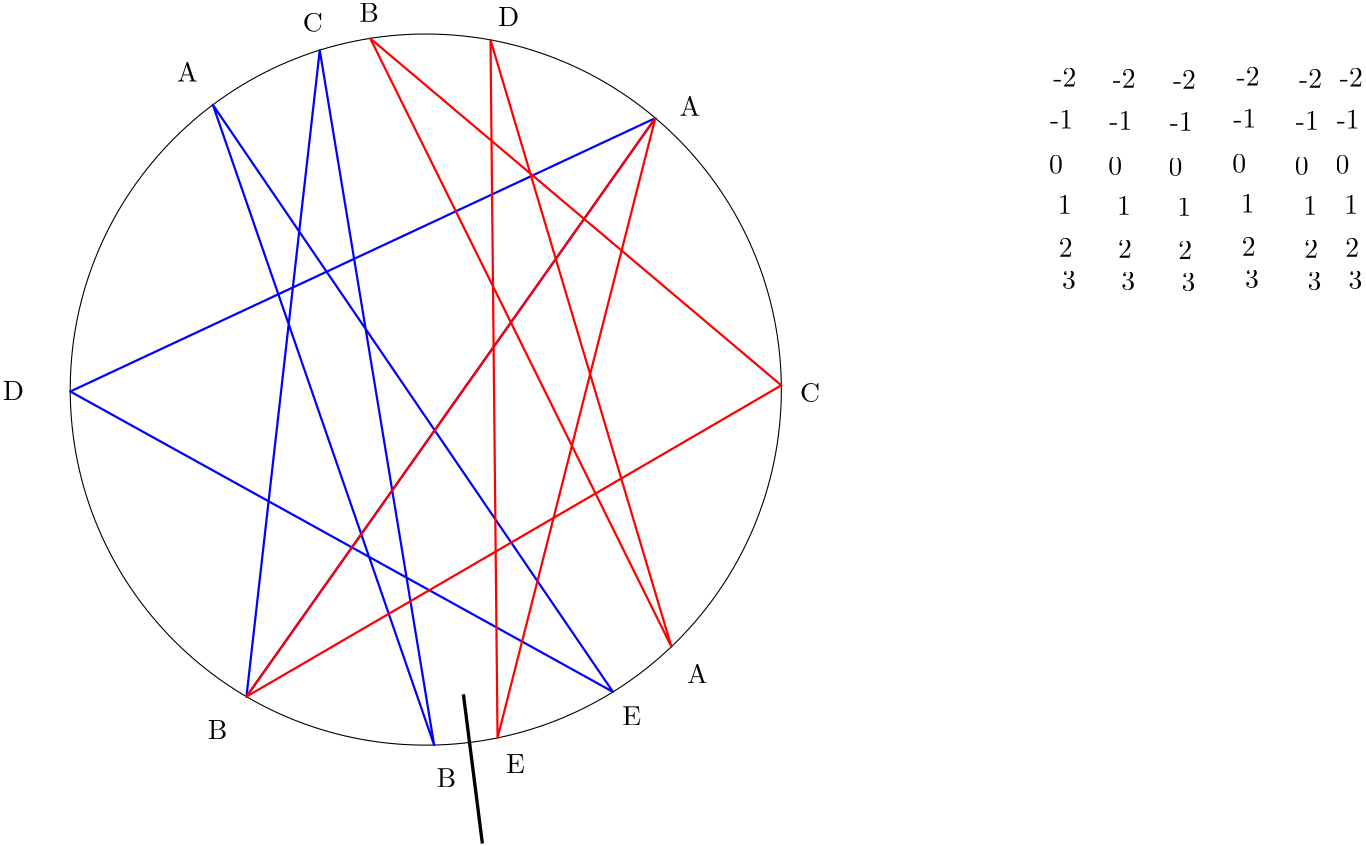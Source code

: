 <?xml version="1.0"?>
<!DOCTYPE ipe SYSTEM "ipe.dtd">
<ipe version="70206" creator="Ipe 7.2.7">
<info created="D:20181029193407" modified="D:20181106230031"/>
<ipestyle name="basic">
<symbol name="arrow/arc(spx)">
<path stroke="sym-stroke" fill="sym-stroke" pen="sym-pen">
0 0 m
-1 0.333 l
-1 -0.333 l
h
</path>
</symbol>
<symbol name="arrow/farc(spx)">
<path stroke="sym-stroke" fill="white" pen="sym-pen">
0 0 m
-1 0.333 l
-1 -0.333 l
h
</path>
</symbol>
<symbol name="arrow/ptarc(spx)">
<path stroke="sym-stroke" fill="sym-stroke" pen="sym-pen">
0 0 m
-1 0.333 l
-0.8 0 l
-1 -0.333 l
h
</path>
</symbol>
<symbol name="arrow/fptarc(spx)">
<path stroke="sym-stroke" fill="white" pen="sym-pen">
0 0 m
-1 0.333 l
-0.8 0 l
-1 -0.333 l
h
</path>
</symbol>
<symbol name="mark/circle(sx)" transformations="translations">
<path fill="sym-stroke">
0.6 0 0 0.6 0 0 e
0.4 0 0 0.4 0 0 e
</path>
</symbol>
<symbol name="mark/disk(sx)" transformations="translations">
<path fill="sym-stroke">
0.6 0 0 0.6 0 0 e
</path>
</symbol>
<symbol name="mark/fdisk(sfx)" transformations="translations">
<group>
<path fill="sym-fill">
0.5 0 0 0.5 0 0 e
</path>
<path fill="sym-stroke" fillrule="eofill">
0.6 0 0 0.6 0 0 e
0.4 0 0 0.4 0 0 e
</path>
</group>
</symbol>
<symbol name="mark/box(sx)" transformations="translations">
<path fill="sym-stroke" fillrule="eofill">
-0.6 -0.6 m
0.6 -0.6 l
0.6 0.6 l
-0.6 0.6 l
h
-0.4 -0.4 m
0.4 -0.4 l
0.4 0.4 l
-0.4 0.4 l
h
</path>
</symbol>
<symbol name="mark/square(sx)" transformations="translations">
<path fill="sym-stroke">
-0.6 -0.6 m
0.6 -0.6 l
0.6 0.6 l
-0.6 0.6 l
h
</path>
</symbol>
<symbol name="mark/fsquare(sfx)" transformations="translations">
<group>
<path fill="sym-fill">
-0.5 -0.5 m
0.5 -0.5 l
0.5 0.5 l
-0.5 0.5 l
h
</path>
<path fill="sym-stroke" fillrule="eofill">
-0.6 -0.6 m
0.6 -0.6 l
0.6 0.6 l
-0.6 0.6 l
h
-0.4 -0.4 m
0.4 -0.4 l
0.4 0.4 l
-0.4 0.4 l
h
</path>
</group>
</symbol>
<symbol name="mark/cross(sx)" transformations="translations">
<group>
<path fill="sym-stroke">
-0.43 -0.57 m
0.57 0.43 l
0.43 0.57 l
-0.57 -0.43 l
h
</path>
<path fill="sym-stroke">
-0.43 0.57 m
0.57 -0.43 l
0.43 -0.57 l
-0.57 0.43 l
h
</path>
</group>
</symbol>
<symbol name="arrow/fnormal(spx)">
<path stroke="sym-stroke" fill="white" pen="sym-pen">
0 0 m
-1 0.333 l
-1 -0.333 l
h
</path>
</symbol>
<symbol name="arrow/pointed(spx)">
<path stroke="sym-stroke" fill="sym-stroke" pen="sym-pen">
0 0 m
-1 0.333 l
-0.8 0 l
-1 -0.333 l
h
</path>
</symbol>
<symbol name="arrow/fpointed(spx)">
<path stroke="sym-stroke" fill="white" pen="sym-pen">
0 0 m
-1 0.333 l
-0.8 0 l
-1 -0.333 l
h
</path>
</symbol>
<symbol name="arrow/linear(spx)">
<path stroke="sym-stroke" pen="sym-pen">
-1 0.333 m
0 0 l
-1 -0.333 l
</path>
</symbol>
<symbol name="arrow/fdouble(spx)">
<path stroke="sym-stroke" fill="white" pen="sym-pen">
0 0 m
-1 0.333 l
-1 -0.333 l
h
-1 0 m
-2 0.333 l
-2 -0.333 l
h
</path>
</symbol>
<symbol name="arrow/double(spx)">
<path stroke="sym-stroke" fill="sym-stroke" pen="sym-pen">
0 0 m
-1 0.333 l
-1 -0.333 l
h
-1 0 m
-2 0.333 l
-2 -0.333 l
h
</path>
</symbol>
<pen name="heavier" value="0.8"/>
<pen name="fat" value="1.2"/>
<pen name="ultrafat" value="2"/>
<symbolsize name="large" value="5"/>
<symbolsize name="small" value="2"/>
<symbolsize name="tiny" value="1.1"/>
<arrowsize name="large" value="10"/>
<arrowsize name="small" value="5"/>
<arrowsize name="tiny" value="3"/>
<color name="red" value="1 0 0"/>
<color name="green" value="0 1 0"/>
<color name="blue" value="0 0 1"/>
<color name="yellow" value="1 1 0"/>
<color name="orange" value="1 0.647 0"/>
<color name="gold" value="1 0.843 0"/>
<color name="purple" value="0.627 0.125 0.941"/>
<color name="gray" value="0.745"/>
<color name="brown" value="0.647 0.165 0.165"/>
<color name="navy" value="0 0 0.502"/>
<color name="pink" value="1 0.753 0.796"/>
<color name="seagreen" value="0.18 0.545 0.341"/>
<color name="turquoise" value="0.251 0.878 0.816"/>
<color name="violet" value="0.933 0.51 0.933"/>
<color name="darkblue" value="0 0 0.545"/>
<color name="darkcyan" value="0 0.545 0.545"/>
<color name="darkgray" value="0.663"/>
<color name="darkgreen" value="0 0.392 0"/>
<color name="darkmagenta" value="0.545 0 0.545"/>
<color name="darkorange" value="1 0.549 0"/>
<color name="darkred" value="0.545 0 0"/>
<color name="lightblue" value="0.678 0.847 0.902"/>
<color name="lightcyan" value="0.878 1 1"/>
<color name="lightgray" value="0.827"/>
<color name="lightgreen" value="0.565 0.933 0.565"/>
<color name="lightyellow" value="1 1 0.878"/>
<dashstyle name="dashed" value="[4] 0"/>
<dashstyle name="dotted" value="[1 3] 0"/>
<dashstyle name="dash dotted" value="[4 2 1 2] 0"/>
<dashstyle name="dash dot dotted" value="[4 2 1 2 1 2] 0"/>
<textsize name="large" value="\large"/>
<textsize name="Large" value="\Large"/>
<textsize name="LARGE" value="\LARGE"/>
<textsize name="huge" value="\huge"/>
<textsize name="Huge" value="\Huge"/>
<textsize name="small" value="\small"/>
<textsize name="footnote" value="\footnotesize"/>
<textsize name="tiny" value="\tiny"/>
<textstyle name="center" begin="\begin{center}" end="\end{center}"/>
<textstyle name="itemize" begin="\begin{itemize}" end="\end{itemize}"/>
<textstyle name="item" begin="\begin{itemize}\item{}" end="\end{itemize}"/>
<gridsize name="4 pts" value="4"/>
<gridsize name="8 pts (~3 mm)" value="8"/>
<gridsize name="16 pts (~6 mm)" value="16"/>
<gridsize name="32 pts (~12 mm)" value="32"/>
<gridsize name="10 pts (~3.5 mm)" value="10"/>
<gridsize name="20 pts (~7 mm)" value="20"/>
<gridsize name="14 pts (~5 mm)" value="14"/>
<gridsize name="28 pts (~10 mm)" value="28"/>
<gridsize name="56 pts (~20 mm)" value="56"/>
<anglesize name="90 deg" value="90"/>
<anglesize name="60 deg" value="60"/>
<anglesize name="45 deg" value="45"/>
<anglesize name="30 deg" value="30"/>
<anglesize name="22.5 deg" value="22.5"/>
<opacity name="10%" value="0.1"/>
<opacity name="30%" value="0.3"/>
<opacity name="50%" value="0.5"/>
<opacity name="75%" value="0.75"/>
<tiling name="falling" angle="-60" step="4" width="1"/>
<tiling name="rising" angle="30" step="4" width="1"/>
</ipestyle>
<page>
<layer name="alpha"/>
<view layers="alpha" active="alpha"/>
<path layer="alpha" stroke="black">
128 0 0 128 256 384 e
</path>
<path stroke="blue" pen="heavier">
128.002 383.315 m
338.641 481.747 l
191.44 273.474 l
217.832 506.177 l
258.997 256.035 l
179.347 486.51 l
323.384 275.173 l
h
</path>
<text matrix="1 0 0 1 92.2934 -42.6566" transformations="translations" pos="255.047 525.214" stroke="black" type="label" width="7.472" height="6.808" depth="0" valign="baseline">A</text>
<text matrix="1 0 0 1 -78.7209 -268.737" transformations="translations" pos="256.269 526.986" stroke="black" type="label" width="7.057" height="6.808" depth="0" valign="baseline">B</text>
<text matrix="1 0 0 1 98.3775 -148.258" transformations="translations" pos="292.31 527.828" stroke="black" type="label" width="7.195" height="6.808" depth="0" valign="baseline">C</text>
<text matrix="1 0 0 1 -88.5849 -30.3473" transformations="translations" pos="255.047 525.214" stroke="black" type="label" width="7.472" height="6.808" depth="0" valign="baseline">A</text>
<text matrix="1 0 0 1 3.62604 -286.12" transformations="translations" pos="256.269 526.986" stroke="black" type="label" width="7.057" height="6.808" depth="0" valign="baseline">B</text>
<text matrix="1 0 0 1 -30.4527 -10.6112" transformations="translations" pos="312.475 525.501" stroke="black" type="label" width="7.61" height="6.808" depth="0" valign="baseline">D</text>
<text matrix="1 0 0 1 94.9568 -246.977" transformations="translations" pos="255.047 525.214" stroke="black" type="label" width="7.472" height="6.808" depth="0" valign="baseline">A</text>
<text matrix="1 0 0 1 -24.1942 -10.544" transformations="translations" pos="256.269 526.986" stroke="black" type="label" width="7.057" height="6.808" depth="0" valign="baseline">B</text>
<text matrix="1 0 0 1 -80.6372 -14.9762" transformations="translations" pos="292.31 527.828" stroke="black" type="label" width="7.195" height="6.808" depth="0" valign="baseline">C</text>
<text matrix="1 0 0 1 -208.76 -145.288" transformations="translations" pos="312.475 525.501" stroke="black" type="label" width="7.61" height="6.808" depth="0" valign="baseline">D</text>
<path stroke="red" pen="heavier">
383.991 385.526 m
236.003 510.428 l
344.416 291.444 l
279.296 509.862 l
281.83 258.633 l
338.641 481.747 l
191.44 273.474 l
h
</path>
<text transformations="translations" pos="480.366 461.672" stroke="black" type="label" width="4.981" height="6.42" depth="0" valign="baseline">0</text>
<text transformations="translations" pos="483.468 447.323" stroke="black" type="label" width="4.981" height="6.42" depth="0" valign="baseline">1</text>
<text transformations="translations" pos="483.856 431.812" stroke="black" type="label" width="4.981" height="6.42" depth="0" valign="baseline">2</text>
<text transformations="translations" pos="480.754 477.959" stroke="black" type="label" width="8.302" height="6.42" depth="0" valign="baseline">-1</text>
<text transformations="translations" pos="481.917 493.082" stroke="black" type="label" width="8.302" height="6.42" depth="0" valign="baseline">-2</text>
<text transformations="translations" pos="485.02 420.178" stroke="black" type="label" width="4.981" height="6.42" depth="0" valign="baseline">3</text>
<text matrix="1 0 0 1 21.3285 -0.38791" transformations="translations" pos="480.366 461.672" stroke="black" type="label" width="4.981" height="6.42" depth="0" valign="baseline">0</text>
<text matrix="1 0 0 1 21.3285 -0.38791" transformations="translations" pos="483.468 447.323" stroke="black" type="label" width="4.981" height="6.42" depth="0" valign="baseline">1</text>
<text matrix="1 0 0 1 21.3285 -0.38791" transformations="translations" pos="483.856 431.812" stroke="black" type="label" width="4.981" height="6.42" depth="0" valign="baseline">2</text>
<text matrix="1 0 0 1 21.3285 -0.38791" transformations="translations" pos="480.754 477.959" stroke="black" type="label" width="8.302" height="6.42" depth="0" valign="baseline">-1</text>
<text matrix="1 0 0 1 21.3285 -0.38791" transformations="translations" pos="481.917 493.082" stroke="black" type="label" width="8.302" height="6.42" depth="0" valign="baseline">-2</text>
<text matrix="1 0 0 1 21.3285 -0.38791" transformations="translations" pos="485.02 420.178" stroke="black" type="label" width="4.981" height="6.42" depth="0" valign="baseline">3</text>
<text matrix="1 0 0 1 43.0446 -0.775698" transformations="translations" pos="480.366 461.672" stroke="black" type="label" width="4.981" height="6.42" depth="0" valign="baseline">0</text>
<text matrix="1 0 0 1 43.0446 -0.775698" transformations="translations" pos="483.468 447.323" stroke="black" type="label" width="4.981" height="6.42" depth="0" valign="baseline">1</text>
<text matrix="1 0 0 1 43.0446 -0.775698" transformations="translations" pos="483.856 431.812" stroke="black" type="label" width="4.981" height="6.42" depth="0" valign="baseline">2</text>
<text matrix="1 0 0 1 43.0446 -0.775698" transformations="translations" pos="480.754 477.959" stroke="black" type="label" width="8.302" height="6.42" depth="0" valign="baseline">-1</text>
<text matrix="1 0 0 1 43.0446 -0.775698" transformations="translations" pos="481.917 493.082" stroke="black" type="label" width="8.302" height="6.42" depth="0" valign="baseline">-2</text>
<text matrix="1 0 0 1 43.0446 -0.775698" transformations="translations" pos="485.02 420.178" stroke="black" type="label" width="4.981" height="6.42" depth="0" valign="baseline">3</text>
<text matrix="1 0 0 1 65.9241 0.387665" transformations="translations" pos="480.366 461.672" stroke="black" type="label" width="4.981" height="6.42" depth="0" valign="baseline">0</text>
<text matrix="1 0 0 1 65.9241 0.387665" transformations="translations" pos="483.468 447.323" stroke="black" type="label" width="4.981" height="6.42" depth="0" valign="baseline">1</text>
<text matrix="1 0 0 1 65.9241 0.387665" transformations="translations" pos="483.856 431.812" stroke="black" type="label" width="4.981" height="6.42" depth="0" valign="baseline">2</text>
<text matrix="1 0 0 1 65.9241 0.387665" transformations="translations" pos="480.754 477.959" stroke="black" type="label" width="8.302" height="6.42" depth="0" valign="baseline">-1</text>
<text matrix="1 0 0 1 65.9241 0.387665" transformations="translations" pos="481.917 493.082" stroke="black" type="label" width="8.302" height="6.42" depth="0" valign="baseline">-2</text>
<text matrix="1 0 0 1 65.9241 0.387665" transformations="translations" pos="485.02 420.178" stroke="black" type="label" width="4.981" height="6.42" depth="0" valign="baseline">3</text>
<text matrix="1 0 0 1 88.4158 -0.38791" transformations="translations" pos="480.366 461.672" stroke="black" type="label" width="4.981" height="6.42" depth="0" valign="baseline">0</text>
<text matrix="1 0 0 1 88.4158 -0.38791" transformations="translations" pos="483.468 447.323" stroke="black" type="label" width="4.981" height="6.42" depth="0" valign="baseline">1</text>
<text matrix="1 0 0 1 88.4158 -0.38791" transformations="translations" pos="483.856 431.812" stroke="black" type="label" width="4.981" height="6.42" depth="0" valign="baseline">2</text>
<text matrix="1 0 0 1 88.4158 -0.38791" transformations="translations" pos="480.754 477.959" stroke="black" type="label" width="8.302" height="6.42" depth="0" valign="baseline">-1</text>
<text matrix="1 0 0 1 88.4158 -0.38791" transformations="translations" pos="481.917 493.082" stroke="black" type="label" width="8.302" height="6.42" depth="0" valign="baseline">-2</text>
<text matrix="1 0 0 1 88.4158 -0.38791" transformations="translations" pos="485.02 420.178" stroke="black" type="label" width="4.981" height="6.42" depth="0" valign="baseline">3</text>
<text matrix="1 0 0 1 103.152 -0.00012239" transformations="translations" pos="480.366 461.672" stroke="black" type="label" width="4.981" height="6.42" depth="0" valign="baseline">0</text>
<text matrix="1 0 0 1 103.152 -0.00012239" transformations="translations" pos="483.468 447.323" stroke="black" type="label" width="4.981" height="6.42" depth="0" valign="baseline">1</text>
<text matrix="1 0 0 1 103.152 -0.00012239" transformations="translations" pos="483.856 431.812" stroke="black" type="label" width="4.981" height="6.42" depth="0" valign="baseline">2</text>
<text matrix="1 0 0 1 103.152 -0.00012239" transformations="translations" pos="480.754 477.959" stroke="black" type="label" width="8.302" height="6.42" depth="0" valign="baseline">-1</text>
<text matrix="1 0 0 1 103.152 -0.00012239" transformations="translations" pos="481.917 493.082" stroke="black" type="label" width="8.302" height="6.42" depth="0" valign="baseline">-2</text>
<text matrix="1 0 0 1 103.152 -0.00012239" transformations="translations" pos="485.02 420.178" stroke="black" type="label" width="4.981" height="6.42" depth="0" valign="baseline">3</text>
<text matrix="1 0 0 1 -199.818 -96.4952" transformations="translations" pos="526.513 359.683" stroke="black" type="label" width="6.78" height="6.808" depth="0" valign="baseline">E</text>
<text matrix="1 0 0 1 -243.969 -102.868" transformations="translations" pos="528.84 348.825" stroke="black" type="label" width="6.78" height="6.808" depth="0" valign="baseline">E</text>
<path stroke="black" pen="fat">
269.541 274.295 m
276.368 220.585 l
</path>
</page>
<page>
<layer name="alpha"/>
<layer name="beta"/>
<layer name="gamma"/>
<view layers="alpha" active="alpha"/>
<view layers="alpha beta" active="beta"/>
<view layers="alpha beta gamma" active="gamma"/>
<path layer="alpha" matrix="1 0 0 1 -48 48" stroke="black">
128 0 0 128 256 384 e
</path>
<path stroke="blue" pen="heavier">
80.002 431.315 m
290.641 529.747 l
143.44 321.474 l
236.018 556.896 l
185.127 306.06 l
179.343 556.751 l
244.262 309.244 l
131.347 534.51 l
275.384 323.173 l
h
</path>
<text matrix="1 0 0 1 -83.7066 37.3434" transformations="translations" pos="255.047 525.214" stroke="black" type="label" width="7.472" height="6.808" depth="0" valign="baseline">A</text>
<text matrix="1 0 0 1 -14.7209 -236.737" transformations="translations" pos="256.269 526.986" stroke="black" type="label" width="7.057" height="6.808" depth="0" valign="baseline">B</text>
<text matrix="1 0 0 1 226.377 91.742" transformations="translations" pos="292.31 527.828" stroke="black" type="label" width="7.195" height="6.808" depth="0" valign="baseline">C</text>
<text matrix="1 0 0 1 -120.64 -215.653" transformations="translations" pos="255.047 525.214" stroke="black" type="label" width="7.472" height="6.808" depth="0" valign="baseline">A</text>
<text matrix="1 0 0 1 225.547 85.3888" transformations="translations" pos="312.475 525.501" stroke="black" type="label" width="7.61" height="6.808" depth="0" valign="baseline">D</text>
<text matrix="1 0 0 1 36.7333 6.87174" transformations="translations" pos="256.269 526.986" stroke="black" type="label" width="7.057" height="6.808" depth="0" valign="baseline">B</text>
<text matrix="1 0 0 1 223.363 113.024" transformations="translations" pos="292.31 527.828" stroke="black" type="label" width="7.195" height="6.808" depth="0" valign="baseline">C</text>
<text matrix="1 0 0 1 223.24 110.712" transformations="translations" pos="312.475 525.501" stroke="black" type="label" width="7.61" height="6.808" depth="0" valign="baseline">D</text>
<text matrix="1 0 0 1 -299.709 100.045" transformations="translations" pos="480.366 461.672" stroke="black" type="label" width="4.981" height="6.42" depth="0" valign="baseline">0</text>
<text matrix="1 0 0 1 -48 48" transformations="translations" pos="483.856 431.812" stroke="black" type="label" width="4.981" height="6.42" depth="0" valign="baseline">2</text>
<text matrix="1 0 0 1 -179.243 54.476" transformations="translations" pos="480.754 477.959" stroke="black" type="label" width="8.302" height="6.42" depth="0" valign="baseline">-1</text>
<text matrix="1 0 0 1 -48 48" transformations="translations" pos="481.917 493.082" stroke="black" type="label" width="8.302" height="6.42" depth="0" valign="baseline">-2</text>
<text matrix="1 0 0 1 -48 48" transformations="translations" pos="485.02 420.178" stroke="black" type="label" width="4.981" height="6.42" depth="0" valign="baseline">3</text>
<text matrix="1 0 0 1 -229.63 -173.098" transformations="translations" pos="480.366 461.672" stroke="black" type="label" width="4.981" height="6.42" depth="0" valign="baseline">0</text>
<text matrix="1 0 0 1 -26.6715 47.6121" transformations="translations" pos="483.856 431.812" stroke="black" type="label" width="4.981" height="6.42" depth="0" valign="baseline">2</text>
<text matrix="1 0 0 1 -337.322 -170.139" transformations="translations" pos="480.754 477.959" stroke="black" type="label" width="8.302" height="6.42" depth="0" valign="baseline">-1</text>
<text matrix="1 0 0 1 -26.6715 47.6121" transformations="translations" pos="481.917 493.082" stroke="black" type="label" width="8.302" height="6.42" depth="0" valign="baseline">-2</text>
<text matrix="1 0 0 1 -26.6715 47.6121" transformations="translations" pos="485.02 420.178" stroke="black" type="label" width="4.981" height="6.42" depth="0" valign="baseline">3</text>
<text matrix="1 0 0 1 -4.9554 47.2243" transformations="translations" pos="480.366 461.672" stroke="black" type="label" width="4.981" height="6.42" depth="0" valign="baseline">0</text>
<text matrix="1 0 0 1 -4.9554 47.2243" transformations="translations" pos="483.468 447.323" stroke="black" type="label" width="4.981" height="6.42" depth="0" valign="baseline">1</text>
<text matrix="1 0 0 1 -4.9554 47.2243" transformations="translations" pos="483.856 431.812" stroke="black" type="label" width="4.981" height="6.42" depth="0" valign="baseline">2</text>
<text matrix="1 0 0 1 -4.9554 47.2243" transformations="translations" pos="480.754 477.959" stroke="black" type="label" width="8.302" height="6.42" depth="0" valign="baseline">-1</text>
<text matrix="1 0 0 1 -4.9554 47.2243" transformations="translations" pos="481.917 493.082" stroke="black" type="label" width="8.302" height="6.42" depth="0" valign="baseline">-2</text>
<text matrix="1 0 0 1 -4.9554 47.2243" transformations="translations" pos="485.02 420.178" stroke="black" type="label" width="4.981" height="6.42" depth="0" valign="baseline">3</text>
<text matrix="1 0 0 1 17.9241 48.3877" transformations="translations" pos="480.366 461.672" stroke="black" type="label" width="4.981" height="6.42" depth="0" valign="baseline">0</text>
<text matrix="1 0 0 1 17.9241 48.3877" transformations="translations" pos="483.468 447.323" stroke="black" type="label" width="4.981" height="6.42" depth="0" valign="baseline">1</text>
<text matrix="1 0 0 1 17.9241 48.3877" transformations="translations" pos="483.856 431.812" stroke="black" type="label" width="4.981" height="6.42" depth="0" valign="baseline">2</text>
<text matrix="1 0 0 1 17.9241 48.3877" transformations="translations" pos="480.754 477.959" stroke="black" type="label" width="8.302" height="6.42" depth="0" valign="baseline">-1</text>
<text matrix="1 0 0 1 17.9241 48.3877" transformations="translations" pos="481.917 493.082" stroke="black" type="label" width="8.302" height="6.42" depth="0" valign="baseline">-2</text>
<text matrix="1 0 0 1 17.9241 48.3877" transformations="translations" pos="485.02 420.178" stroke="black" type="label" width="4.981" height="6.42" depth="0" valign="baseline">3</text>
<text matrix="1 0 0 1 40.4158 47.6121" transformations="translations" pos="480.366 461.672" stroke="black" type="label" width="4.981" height="6.42" depth="0" valign="baseline">0</text>
<text matrix="1 0 0 1 40.4158 47.6121" transformations="translations" pos="483.468 447.323" stroke="black" type="label" width="4.981" height="6.42" depth="0" valign="baseline">1</text>
<text matrix="1 0 0 1 40.4158 47.6121" transformations="translations" pos="483.856 431.812" stroke="black" type="label" width="4.981" height="6.42" depth="0" valign="baseline">2</text>
<text matrix="1 0 0 1 40.4158 47.6121" transformations="translations" pos="480.754 477.959" stroke="black" type="label" width="8.302" height="6.42" depth="0" valign="baseline">-1</text>
<text matrix="1 0 0 1 40.4158 47.6121" transformations="translations" pos="481.917 493.082" stroke="black" type="label" width="8.302" height="6.42" depth="0" valign="baseline">-2</text>
<text matrix="1 0 0 1 40.4158 47.6121" transformations="translations" pos="485.02 420.178" stroke="black" type="label" width="4.981" height="6.42" depth="0" valign="baseline">3</text>
<text matrix="1 0 0 1 55.152 47.9999" transformations="translations" pos="480.366 461.672" stroke="black" type="label" width="4.981" height="6.42" depth="0" valign="baseline">0</text>
<text matrix="1 0 0 1 55.152 47.9999" transformations="translations" pos="483.468 447.323" stroke="black" type="label" width="4.981" height="6.42" depth="0" valign="baseline">1</text>
<text matrix="1 0 0 1 55.152 47.9999" transformations="translations" pos="483.856 431.812" stroke="black" type="label" width="4.981" height="6.42" depth="0" valign="baseline">2</text>
<text matrix="1 0 0 1 55.152 47.9999" transformations="translations" pos="480.754 477.959" stroke="black" type="label" width="8.302" height="6.42" depth="0" valign="baseline">-1</text>
<text matrix="1 0 0 1 55.152 47.9999" transformations="translations" pos="481.917 493.082" stroke="black" type="label" width="8.302" height="6.42" depth="0" valign="baseline">-2</text>
<text matrix="1 0 0 1 55.152 47.9999" transformations="translations" pos="485.02 420.178" stroke="black" type="label" width="4.981" height="6.42" depth="0" valign="baseline">3</text>
<text matrix="1 0 0 1 24.182 255.505" transformations="translations" pos="526.513 359.683" stroke="black" type="label" width="6.78" height="6.808" depth="0" valign="baseline">E</text>
<text matrix="1 0 0 1 28.031 281.132" transformations="translations" pos="528.84 348.825" stroke="black" type="label" width="6.78" height="6.808" depth="0" valign="baseline">E</text>
<text matrix="1 0 0 1 24.182 255.505" transformations="translations" pos="526.513 359.683" stroke="black" type="label" width="6.78" height="6.808" depth="0" valign="baseline">E</text>
<path stroke="red" pen="fat">
179.343 556.751 m
244.262 309.244 l
</path>
<use name="mark/disk(sx)" pos="335.844 425.689" size="normal" stroke="red"/>
<path layer="beta" stroke="black" pen="fat">
162.351 325.522 m
135.951 274.088 l
</path>
<use name="mark/disk(sx)" pos="165.275 311.341" size="normal" stroke="red"/>
<path stroke="red" pen="heavier">
335.844 425.689 m
165.275 311.341 l
</path>
<path layer="gamma" matrix="1 0 0 1 3.17572 2.54516" stroke="red" pen="heavier">
265.14 357.864 m
286.447 330.856 l
270.602 363.781 l
</path>
<path stroke="red" pen="heavier">
281.981 498.966 m
297.916 523.1 l
289.264 496.235 l
</path>
<path stroke="red" pen="heavier">
244.262 309.244 m
246.478 351.492 l
</path>
<text layer="beta" matrix="1 0 0 1 90.2962 -103.967" transformations="translations" pos="255.047 525.214" stroke="black" type="label" width="7.472" height="6.808" depth="0" valign="baseline">A</text>
<text matrix="1 0 0 1 -126.744 -28.0132" transformations="translations" pos="483.468 447.323" stroke="black" type="label" width="4.981" height="6.42" depth="0" valign="baseline">1</text>
<text matrix="1 0 0 1 -98.3422 -228.998" transformations="translations" pos="256.269 526.986" stroke="black" type="label" width="7.057" height="6.808" depth="0" valign="baseline">B</text>
<text matrix="1 0 0 1 -318.888 -151.296" transformations="translations" pos="483.468 447.323" stroke="black" type="label" width="4.981" height="6.42" depth="0" valign="baseline">1</text>
</page>
<page>
<layer name="alpha"/>
<layer name="beta"/>
<layer name="gamma"/>
<view layers="alpha beta" active="alpha"/>
<view layers="alpha gamma" active="gamma"/>
<path layer="alpha" matrix="1 0 0 1 0 128" stroke="black">
128 0 0 128 256 384 e
</path>
<text matrix="1 0 0 1 -35.7066 117.343" transformations="translations" pos="255.047 525.214" stroke="black" type="label" width="7.472" height="6.808" depth="0" valign="baseline">A</text>
<text matrix="1 0 0 1 33.2791 -156.737" transformations="translations" pos="256.269 526.986" stroke="black" type="label" width="7.057" height="6.808" depth="0" valign="baseline">B</text>
<text matrix="1 0 0 1 -72.64 -135.653" transformations="translations" pos="255.047 525.214" stroke="black" type="label" width="7.472" height="6.808" depth="0" valign="baseline">A</text>
<text matrix="1 0 0 1 84.7333 86.8717" transformations="translations" pos="256.269 526.986" stroke="black" type="label" width="7.057" height="6.808" depth="0" valign="baseline">B</text>
<text matrix="1 0 0 1 -251.709 180.045" transformations="translations" pos="480.366 461.672" stroke="black" type="label" width="4.981" height="6.42" depth="0" valign="baseline">0</text>
<text matrix="1 0 0 1 -131.243 134.476" transformations="translations" pos="480.754 477.959" stroke="black" type="label" width="8.302" height="6.42" depth="0" valign="baseline">-1</text>
<text matrix="1 0 0 1 -181.63 -93.098" transformations="translations" pos="480.366 461.672" stroke="black" type="label" width="4.981" height="6.42" depth="0" valign="baseline">0</text>
<text matrix="1 0 0 1 -289.322 -90.139" transformations="translations" pos="480.754 477.959" stroke="black" type="label" width="8.302" height="6.42" depth="0" valign="baseline">-1</text>
<path stroke="black" pen="fat">
235.03 400.298 m
216.919 348.718 l
</path>
<text matrix="1 0 0 1 138.296 -23.967" transformations="translations" pos="255.047 525.214" stroke="black" type="label" width="7.472" height="6.808" depth="0" valign="baseline">A</text>
<text matrix="1 0 0 1 -78.744 51.9868" transformations="translations" pos="483.468 447.323" stroke="black" type="label" width="4.981" height="6.42" depth="0" valign="baseline">1</text>
<path stroke="red" pen="heavier">
236.229 385.536 m
383.844 505.689 l
179.347 614.51 l
347.23 422.217 l
227.343 636.751 l
292.262 389.244 l
284.018 636.896 l
258.181 384.019 l
338.641 609.747 l
h
</path>
<path stroke="blue" pen="heavier">
128.002 511.315 m
338.641 609.747 l
191.44 401.474 l
284.018 636.896 l
222.82 388.375 l
227.343 636.751 l
292.262 389.244 l
179.347 614.51 l
347.23 422.217 l
h
</path>
<text matrix="1 0 0 1 -145.889 -17.3457" transformations="translations" pos="255.047 525.214" stroke="black" type="label" width="7.195" height="6.808" depth="0" valign="baseline">C</text>
<text matrix="1 0 0 1 -29.3625 120.438" transformations="translations" pos="312.475 525.501" stroke="black" type="label" width="7.195" height="6.808" depth="0" valign="baseline">C</text>
<text matrix="1 0 0 1 -81.313 -154.673" transformations="translations" pos="312.475 525.501" stroke="black" type="label" width="7.057" height="6.808" depth="0" valign="baseline">B</text>
<text matrix="1 0 0 1 -187.873 182.57" transformations="translations" pos="480.366 461.672" stroke="black" type="label" width="4.981" height="6.42" depth="0" valign="baseline">0</text>
<text matrix="1 0 0 1 -242.539 -77.5132" transformations="translations" pos="483.468 447.323" stroke="black" type="label" width="4.981" height="6.42" depth="0" valign="baseline">1</text>
<text matrix="1 0 0 1 -99.7393 -148.491" transformations="translations" pos="312.475 525.501" stroke="black" type="label" width="7.057" height="6.808" depth="0" valign="baseline">B</text>
<text matrix="1 0 0 1 -55.5459 -154.479" transformations="translations" pos="312.475 525.501" stroke="black" type="label" width="7.195" height="6.808" depth="0" valign="baseline">C</text>
<text matrix="1 0 0 1 36.6793 -114.443" transformations="translations" pos="312.475 525.501" stroke="black" type="label" width="7.195" height="6.808" depth="0" valign="baseline">C</text>
<text matrix="1 0 0 1 -364.526 28.3763" transformations="translations" pos="480.754 477.959" stroke="black" type="label" width="8.302" height="6.42" depth="0" valign="baseline">-1</text>
<text matrix="1 0 0 1 -269.242 -107.857" transformations="translations" pos="480.754 477.959" stroke="black" type="label" width="8.302" height="6.42" depth="0" valign="baseline">-3</text>
<text matrix="1 0 0 1 -125.953 -37.5486" transformations="translations" pos="483.468 447.323" stroke="black" type="label" width="4.981" height="6.42" depth="0" valign="baseline">1</text>
<text matrix="1 0 0 1 -217.694 -78.1037" transformations="translations" pos="483.468 447.323" stroke="black" type="label" width="4.981" height="6.42" depth="0" valign="baseline">2</text>
<text matrix="1 0 0 1 -217.694 -78.1037" transformations="translations" pos="483.468 447.323" stroke="black" type="label" width="4.981" height="6.42" depth="0" valign="baseline">2</text>
<text matrix="1 0 0 1 -90.8737 93.1713" transformations="translations" pos="256.269 526.986" stroke="black" type="label" width="7.057" height="6.808" depth="0" valign="baseline">B</text>
<text matrix="1 0 0 1 -82.6052 91.5964" transformations="translations" pos="256.269 526.986" stroke="black" type="label" width="8.302" height="6.42" depth="0" valign="baseline">-2</text>
<use layer="beta" matrix="1.9999 0 0 1.9999 -191.976 -191.98" name="mark/box(sx)" pos="128 192" size="normal" stroke="blue"/>
<use matrix="1.9999 0 0 1.9999 -191.976 -191.98" name="mark/disk(sx)" pos="144 192" size="normal" stroke="blue"/>
<use matrix="1.9999 0 0 1.9999 -191.976 -191.98" name="mark/cross(sx)" pos="160 192" size="normal" stroke="blue"/>
<use matrix="1.9999 0 0 1.9999 -191.976 -191.98" name="mark/box(sx)" pos="176 192" size="normal" stroke="blue"/>
<use matrix="1.9999 0 0 1.9999 -191.976 -191.98" name="mark/disk(sx)" pos="192 192" size="normal" stroke="blue"/>
<use matrix="1.9999 0 0 1.9999 -191.976 -191.98" name="mark/cross(sx)" pos="208 192" size="normal" stroke="blue"/>
<use matrix="1.9999 0 0 1.9999 -191.976 -191.98" name="mark/box(sx)" pos="224 192" size="normal" stroke="blue"/>
<use matrix="1.9999 0 0 1.9999 -191.976 -191.98" name="mark/cross(sx)" pos="256 192" size="normal" stroke="blue"/>
<use matrix="1.9999 0 0 1.9999 -191.976 -191.98" name="mark/box(sx)" pos="272 192" size="normal" stroke="blue"/>
<path matrix="1.9999 0 0 1.9999 -191.976 -191.98" stroke="blue" pen="heavier">
32 0 0 32 160 192 e
</path>
<path matrix="1.9999 0 0 1.9999 -191.976 -191.98" stroke="blue" pen="heavier">
40 0 0 40 232 192 e
</path>
<path matrix="1.9999 0 0 1.9999 -191.976 -191.98" stroke="blue" pen="heavier">
40 0 0 40 168 192 e
</path>
<path matrix="1.9999 0 0 1.9999 -191.976 -191.98" stroke="blue" pen="heavier">
48 0 0 48 224 192 e
</path>
<path matrix="1.9999 0 0 1.9999 -191.976 -191.98" stroke="blue" pen="heavier">
40 0 0 40 216 192 e
</path>
<path matrix="1.9999 0 0 1.9999 -191.976 -191.98" stroke="blue" pen="heavier">
48 0 0 48 208 192 e
</path>
<path matrix="1.9999 0 0 1.9999 -191.976 -191.98" stroke="blue" pen="heavier">
32 0 0 32 192 192 e
</path>
<path matrix="1.9999 0 0 1.9999 -191.976 -191.98" stroke="blue" pen="heavier">
40 0 0 40 184 192 e
</path>
<path matrix="1.9999 0 0 1.9999 -191.976 -191.98" stroke="blue" pen="heavier">
32 0 0 32 176 192 e
</path>
<use matrix="1.9999 0 0 1.9999 -95.9813 -191.98" name="mark/box(sx)" pos="128 192" size="normal" stroke="red"/>
<use matrix="1.9999 0 0 1.9999 -95.9813 -191.98" name="mark/disk(sx)" pos="144 192" size="normal" stroke="red"/>
<use matrix="1.9999 0 0 1.9999 -95.9813 -191.98" name="mark/cross(sx)" pos="160 192" size="normal" stroke="red"/>
<use matrix="1.9999 0 0 1.9999 -95.9813 -191.98" name="mark/box(sx)" pos="176 192" size="normal" stroke="red"/>
<use matrix="1.9999 0 0 1.9999 -95.9813 -191.98" name="mark/disk(sx)" pos="192 192" size="normal" stroke="red"/>
<use matrix="1.9999 0 0 1.9999 -95.9813 -191.98" name="mark/cross(sx)" pos="208 192" size="normal" stroke="red"/>
<use matrix="1.9999 0 0 1.9999 -95.9813 -191.98" name="mark/box(sx)" pos="224 192" size="normal" stroke="red"/>
<use matrix="1.9999 0 0 1.9999 -95.9813 -191.98" name="mark/cross(sx)" pos="256 192" size="normal" stroke="red"/>
<use matrix="1.9999 0 0 1.9999 -95.9813 -191.98" name="mark/box(sx)" pos="272 192" size="normal" stroke="red"/>
<path matrix="1.9999 0 0 1.9999 -95.9813 -191.98" stroke="red" pen="heavier">
32 0 0 32 160 192 e
</path>
<path matrix="1.9999 0 0 1.9999 -95.9813 -191.98" stroke="red" pen="heavier">
40 0 0 40 232 192 e
</path>
<path matrix="1.9999 0 0 1.9999 -95.9813 -191.98" stroke="red" pen="heavier">
40 0 0 40 168 192 e
</path>
<path matrix="1.9999 0 0 1.9999 -95.9813 -191.98" stroke="red" pen="heavier">
48 0 0 48 224 192 e
</path>
<path matrix="1.9999 0 0 1.9999 -95.9813 -191.98" stroke="red" pen="heavier">
40 0 0 40 216 192 e
</path>
<path matrix="1.9999 0 0 1.9999 -95.9813 -191.98" stroke="red" pen="heavier">
48 0 0 48 208 192 e
</path>
<path matrix="1.9999 0 0 1.9999 -95.9813 -191.98" stroke="red" pen="heavier">
32 0 0 32 192 192 e
</path>
<path matrix="1.9999 0 0 1.9999 -95.9813 -191.98" stroke="red" pen="heavier">
40 0 0 40 184 192 e
</path>
<path matrix="1.9999 0 0 1.9999 -95.9813 -191.98" stroke="red" pen="heavier">
32 0 0 32 176 192 e
</path>
<use layer="gamma" matrix="1.9999 0 0 1.9999 -191.976 -191.98" name="mark/box(sx)" pos="128 192" size="normal" stroke="blue"/>
<use matrix="1.9999 0 0 1.9999 -191.976 -191.98" name="mark/disk(sx)" pos="144 192" size="normal" stroke="blue"/>
<use matrix="1.9999 0 0 1.9999 -191.976 -191.98" name="mark/cross(sx)" pos="160 192" size="normal" stroke="blue"/>
<use matrix="1.9999 0 0 1.9999 -191.976 -191.98" name="mark/box(sx)" pos="176 192" size="normal" stroke="blue"/>
<use matrix="1.9999 0 0 1.9999 -191.976 -191.98" name="mark/disk(sx)" pos="192 192" size="normal" stroke="blue"/>
<use matrix="1.9999 0 0 1.9999 -191.976 -191.98" name="mark/cross(sx)" pos="208 192" size="normal" stroke="blue"/>
<use matrix="1.9999 0 0 1.9999 -191.976 -191.98" name="mark/box(sx)" pos="224 192" size="normal" stroke="blue"/>
<use matrix="1.9999 0 0 1.9999 -191.976 -191.98" name="mark/cross(sx)" pos="256 192" size="normal" stroke="blue"/>
<use matrix="1.9999 0 0 1.9999 -191.976 -191.98" name="mark/box(sx)" pos="272 192" size="normal" stroke="blue"/>
<path matrix="1.9999 0 0 1.9999 -191.976 -191.98" stroke="blue" pen="heavier">
32 0 0 32 160 192 e
</path>
<path matrix="1.9999 0 0 1.9999 -191.976 -191.98" stroke="blue" pen="heavier">
40 0 0 40 168 192 e
</path>
<path matrix="1.9999 0 0 1.9999 -191.976 -191.98" stroke="blue" pen="heavier">
48 0 0 48 224 192 e
</path>
<path matrix="1.9999 0 0 1.9999 -191.976 -191.98" stroke="blue" pen="heavier">
40 0 0 40 216 192 e
</path>
<path matrix="1.9999 0 0 1.9999 -191.976 -191.98" stroke="blue" pen="heavier">
48 0 0 48 208 192 e
</path>
<path matrix="1.9999 0 0 1.9999 -191.976 -191.98" stroke="blue" pen="heavier">
32 0 0 32 192 192 e
</path>
<path matrix="1.9999 0 0 1.9999 -191.976 -191.98" stroke="blue" pen="heavier">
32 0 0 32 176 192 e
</path>
<use matrix="1.9999 0 0 1.9999 -95.9813 -191.98" name="mark/box(sx)" pos="128 192" size="normal" stroke="red"/>
<use matrix="1.9999 0 0 1.9999 -95.9813 -191.98" name="mark/disk(sx)" pos="144 192" size="normal" stroke="red"/>
<use matrix="1.9999 0 0 1.9999 -95.9813 -191.98" name="mark/cross(sx)" pos="160 192" size="normal" stroke="red"/>
<use matrix="1.9999 0 0 1.9999 -95.9813 -191.98" name="mark/box(sx)" pos="176 192" size="normal" stroke="red"/>
<use matrix="1.9999 0 0 1.9999 -95.9813 -191.98" name="mark/disk(sx)" pos="192 192" size="normal" stroke="red"/>
<use matrix="1.9999 0 0 1.9999 -95.9813 -191.98" name="mark/cross(sx)" pos="208 192" size="normal" stroke="red"/>
<use matrix="1.9999 0 0 1.9999 -95.9813 -191.98" name="mark/box(sx)" pos="224 192" size="normal" stroke="red"/>
<use matrix="1.9999 0 0 1.9999 -95.9813 -191.98" name="mark/cross(sx)" pos="256 192" size="normal" stroke="red"/>
<use matrix="1.9999 0 0 1.9999 -95.9813 -191.98" name="mark/box(sx)" pos="272 192" size="normal" stroke="red"/>
<path matrix="1.9999 0 0 1.9999 -95.9813 -191.98" stroke="red" pen="heavier">
32 0 0 32 160 192 e
</path>
<path matrix="1.9999 0 0 1.9999 -95.9813 -191.98" stroke="red" pen="heavier">
40 0 0 40 168 192 e
</path>
<path matrix="1.9999 0 0 1.9999 -95.9813 -191.98" stroke="red" pen="heavier">
48 0 0 48 224 192 e
</path>
<path matrix="1.9999 0 0 1.9999 -95.9813 -191.98" stroke="red" pen="heavier">
40 0 0 40 216 192 e
</path>
<path matrix="1.9999 0 0 1.9999 -95.9813 -191.98" stroke="red" pen="heavier">
48 0 0 48 208 192 e
</path>
<path matrix="1.9999 0 0 1.9999 -95.9813 -191.98" stroke="red" pen="heavier">
32 0 0 32 192 192 e
</path>
<path matrix="1.9999 0 0 1.9999 -95.9813 -191.98" stroke="red" pen="heavier">
32 0 0 32 176 192 e
</path>
</page>
</ipe>
